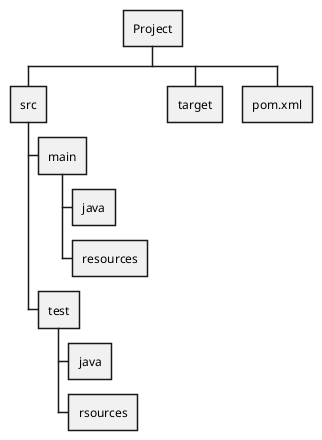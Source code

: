 @startwbs
* Project
** src
*** main
**** java
**** resources
*** test
**** java
**** rsources
** target
** pom.xml
@endwbs
